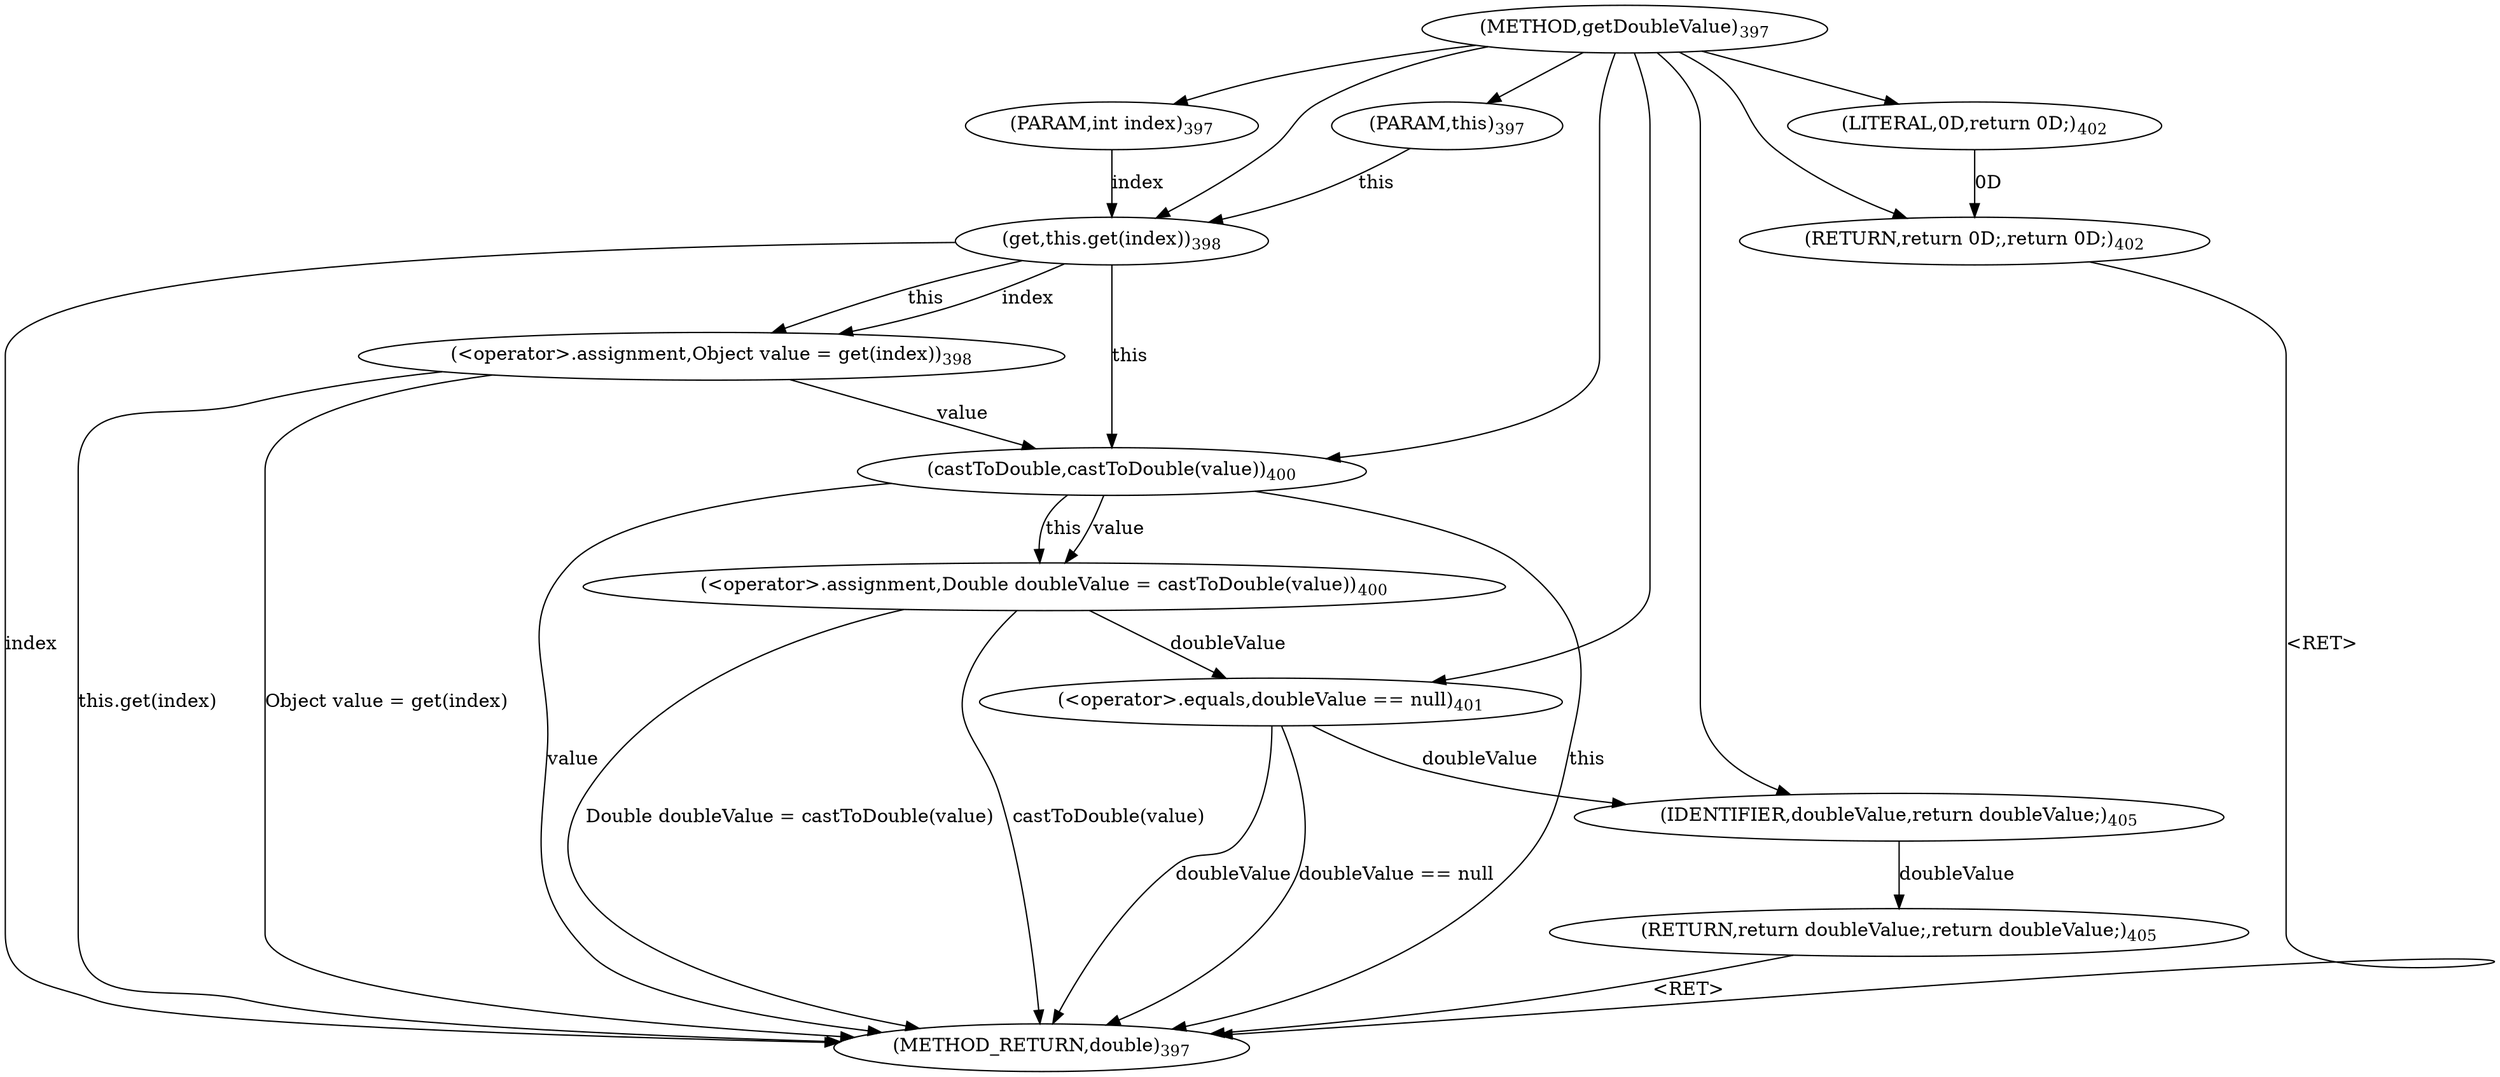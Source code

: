 digraph "getDoubleValue" {  
"1164" [label = <(METHOD,getDoubleValue)<SUB>397</SUB>> ]
"1188" [label = <(METHOD_RETURN,double)<SUB>397</SUB>> ]
"72" [label = <(PARAM,this)<SUB>397</SUB>> ]
"1165" [label = <(PARAM,int index)<SUB>397</SUB>> ]
"1168" [label = <(&lt;operator&gt;.assignment,Object value = get(index))<SUB>398</SUB>> ]
"1173" [label = <(&lt;operator&gt;.assignment,Double doubleValue = castToDouble(value))<SUB>400</SUB>> ]
"1184" [label = <(RETURN,return doubleValue;,return doubleValue;)<SUB>405</SUB>> ]
"1168" [label = <(&lt;operator&gt;.assignment,Object value = get(index))<SUB>398</SUB>> ]
"1168" [label = <(&lt;operator&gt;.assignment,Object value = get(index))<SUB>398</SUB>> ]
"1173" [label = <(&lt;operator&gt;.assignment,Double doubleValue = castToDouble(value))<SUB>400</SUB>> ]
"1173" [label = <(&lt;operator&gt;.assignment,Double doubleValue = castToDouble(value))<SUB>400</SUB>> ]
"1178" [label = <(&lt;operator&gt;.equals,doubleValue == null)<SUB>401</SUB>> ]
"1185" [label = <(IDENTIFIER,doubleValue,return doubleValue;)<SUB>405</SUB>> ]
"1170" [label = <(get,this.get(index))<SUB>398</SUB>> ]
"1170" [label = <(get,this.get(index))<SUB>398</SUB>> ]
"1175" [label = <(castToDouble,castToDouble(value))<SUB>400</SUB>> ]
"1175" [label = <(castToDouble,castToDouble(value))<SUB>400</SUB>> ]
"1178" [label = <(&lt;operator&gt;.equals,doubleValue == null)<SUB>401</SUB>> ]
"1178" [label = <(&lt;operator&gt;.equals,doubleValue == null)<SUB>401</SUB>> ]
"1182" [label = <(RETURN,return 0D;,return 0D;)<SUB>402</SUB>> ]
"1183" [label = <(LITERAL,0D,return 0D;)<SUB>402</SUB>> ]
  "1184" -> "1188"  [ label = "&lt;RET&gt;"] 
  "1182" -> "1188"  [ label = "&lt;RET&gt;"] 
  "1170" -> "1188"  [ label = "index"] 
  "1168" -> "1188"  [ label = "this.get(index)"] 
  "1168" -> "1188"  [ label = "Object value = get(index)"] 
  "1175" -> "1188"  [ label = "this"] 
  "1175" -> "1188"  [ label = "value"] 
  "1173" -> "1188"  [ label = "castToDouble(value)"] 
  "1173" -> "1188"  [ label = "Double doubleValue = castToDouble(value)"] 
  "1178" -> "1188"  [ label = "doubleValue"] 
  "1178" -> "1188"  [ label = "doubleValue == null"] 
  "1164" -> "72" 
  "1164" -> "1165" 
  "1170" -> "1168"  [ label = "this"] 
  "1170" -> "1168"  [ label = "index"] 
  "1175" -> "1173"  [ label = "this"] 
  "1175" -> "1173"  [ label = "value"] 
  "1185" -> "1184"  [ label = "doubleValue"] 
  "1178" -> "1185"  [ label = "doubleValue"] 
  "1164" -> "1185" 
  "72" -> "1170"  [ label = "this"] 
  "1164" -> "1170" 
  "1165" -> "1170"  [ label = "index"] 
  "1170" -> "1175"  [ label = "this"] 
  "1164" -> "1175" 
  "1168" -> "1175"  [ label = "value"] 
  "1173" -> "1178"  [ label = "doubleValue"] 
  "1164" -> "1178" 
  "1183" -> "1182"  [ label = "0D"] 
  "1164" -> "1182" 
  "1164" -> "1183" 
}
